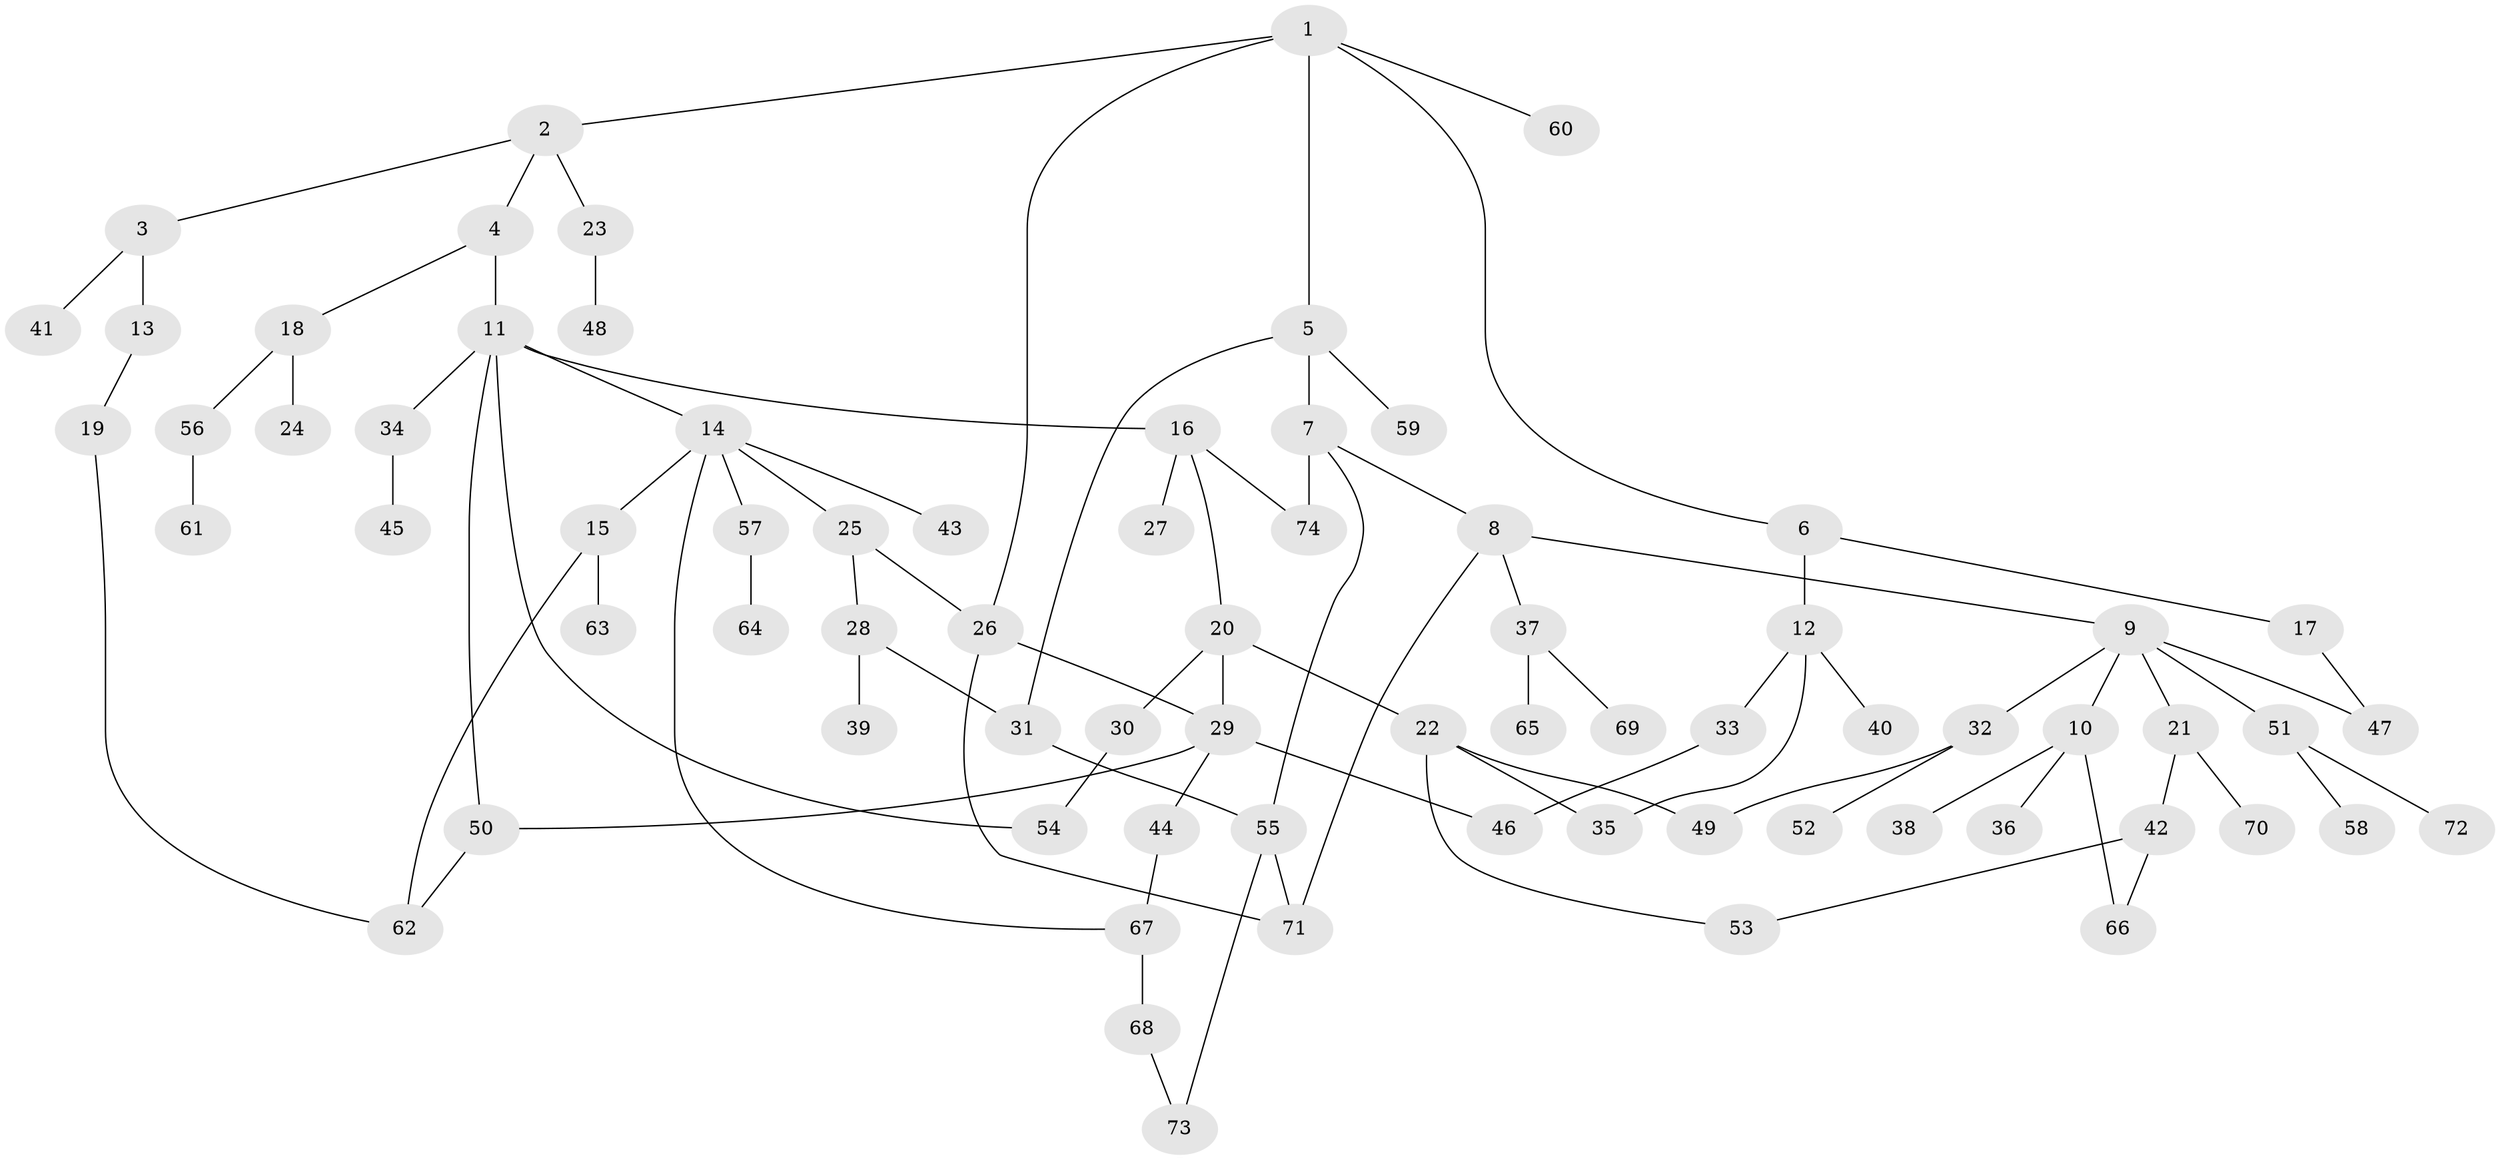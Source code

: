// coarse degree distribution, {7: 0.08163265306122448, 5: 0.10204081632653061, 3: 0.10204081632653061, 4: 0.12244897959183673, 2: 0.22448979591836735, 1: 0.3673469387755102}
// Generated by graph-tools (version 1.1) at 2025/41/03/06/25 10:41:29]
// undirected, 74 vertices, 92 edges
graph export_dot {
graph [start="1"]
  node [color=gray90,style=filled];
  1;
  2;
  3;
  4;
  5;
  6;
  7;
  8;
  9;
  10;
  11;
  12;
  13;
  14;
  15;
  16;
  17;
  18;
  19;
  20;
  21;
  22;
  23;
  24;
  25;
  26;
  27;
  28;
  29;
  30;
  31;
  32;
  33;
  34;
  35;
  36;
  37;
  38;
  39;
  40;
  41;
  42;
  43;
  44;
  45;
  46;
  47;
  48;
  49;
  50;
  51;
  52;
  53;
  54;
  55;
  56;
  57;
  58;
  59;
  60;
  61;
  62;
  63;
  64;
  65;
  66;
  67;
  68;
  69;
  70;
  71;
  72;
  73;
  74;
  1 -- 2;
  1 -- 5;
  1 -- 6;
  1 -- 26;
  1 -- 60;
  2 -- 3;
  2 -- 4;
  2 -- 23;
  3 -- 13;
  3 -- 41;
  4 -- 11;
  4 -- 18;
  5 -- 7;
  5 -- 59;
  5 -- 31;
  6 -- 12;
  6 -- 17;
  7 -- 8;
  7 -- 55;
  7 -- 74;
  8 -- 9;
  8 -- 37;
  8 -- 71;
  9 -- 10;
  9 -- 21;
  9 -- 32;
  9 -- 47;
  9 -- 51;
  10 -- 36;
  10 -- 38;
  10 -- 66;
  11 -- 14;
  11 -- 16;
  11 -- 34;
  11 -- 50;
  11 -- 54;
  12 -- 33;
  12 -- 40;
  12 -- 35;
  13 -- 19;
  14 -- 15;
  14 -- 25;
  14 -- 43;
  14 -- 57;
  14 -- 67;
  15 -- 63;
  15 -- 62;
  16 -- 20;
  16 -- 27;
  16 -- 74;
  17 -- 47;
  18 -- 24;
  18 -- 56;
  19 -- 62;
  20 -- 22;
  20 -- 30;
  20 -- 29;
  21 -- 42;
  21 -- 70;
  22 -- 35;
  22 -- 49;
  22 -- 53;
  23 -- 48;
  25 -- 28;
  25 -- 26;
  26 -- 29;
  26 -- 71;
  28 -- 31;
  28 -- 39;
  29 -- 44;
  29 -- 46;
  29 -- 50;
  30 -- 54;
  31 -- 55;
  32 -- 52;
  32 -- 49;
  33 -- 46;
  34 -- 45;
  37 -- 65;
  37 -- 69;
  42 -- 53;
  42 -- 66;
  44 -- 67;
  50 -- 62;
  51 -- 58;
  51 -- 72;
  55 -- 71;
  55 -- 73;
  56 -- 61;
  57 -- 64;
  67 -- 68;
  68 -- 73;
}
